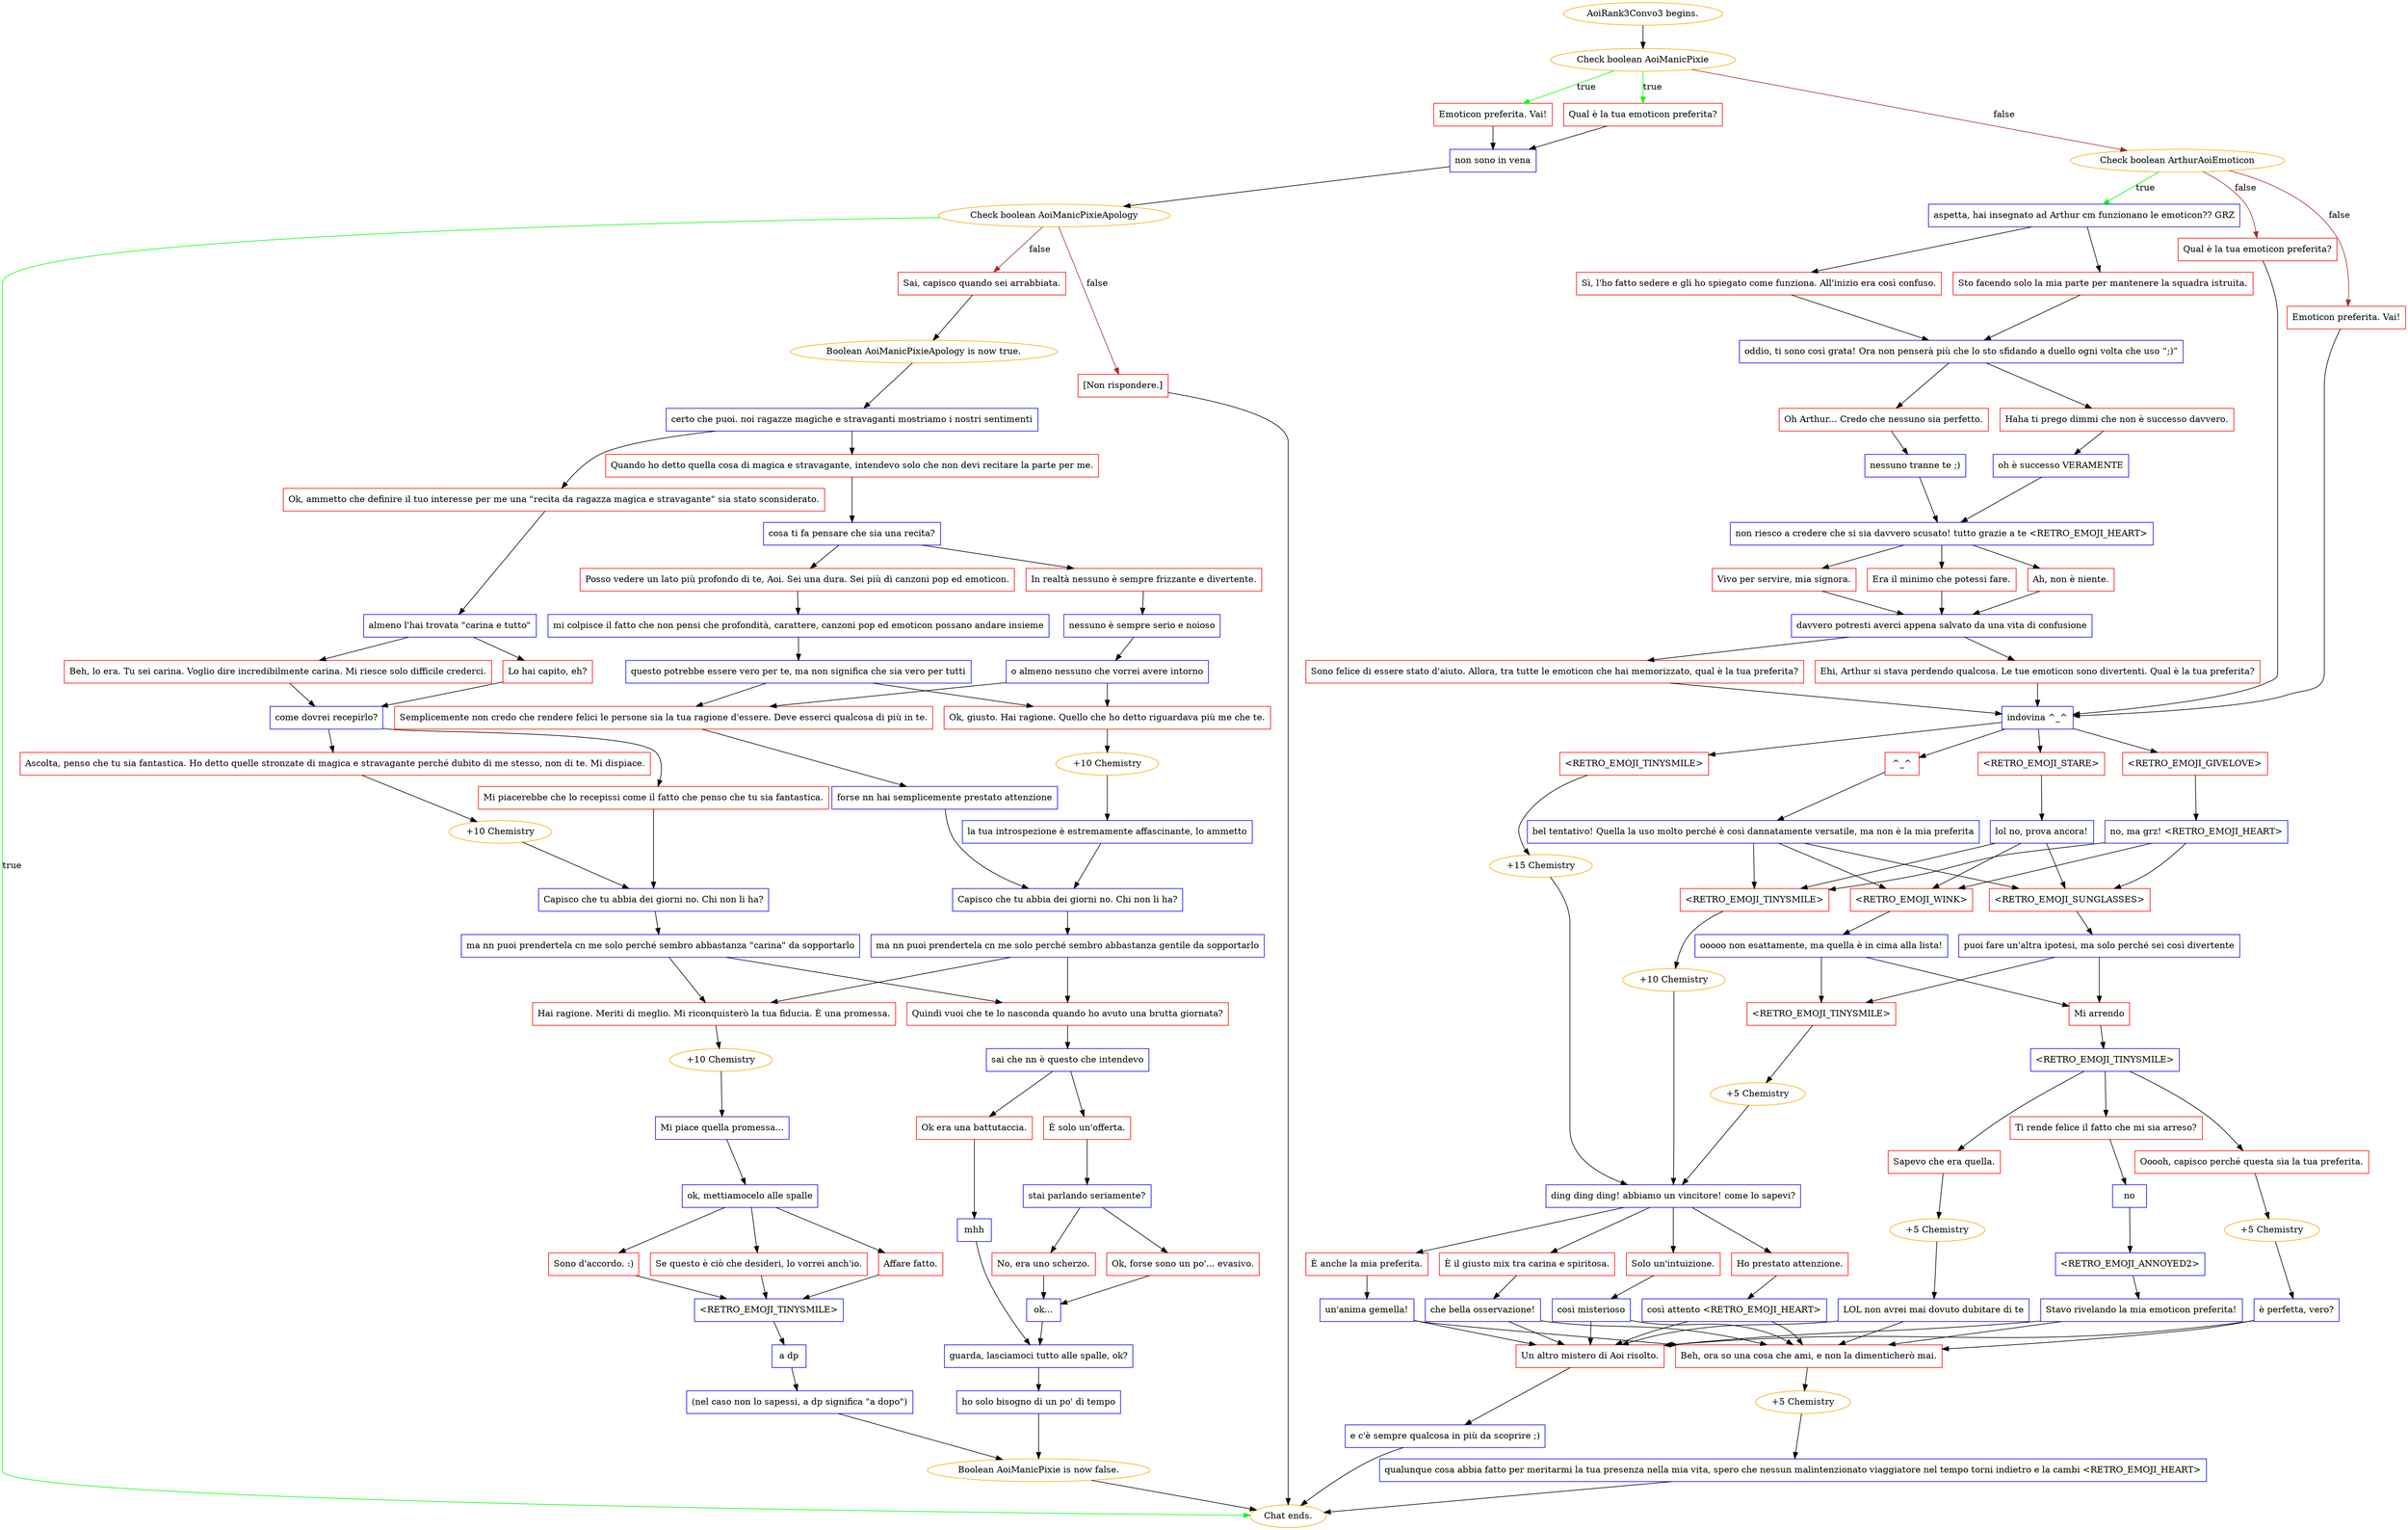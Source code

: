 digraph {
	"AoiRank3Convo3 begins." [color=orange];
		"AoiRank3Convo3 begins." -> j3825005181;
	j3825005181 [label="Check boolean AoiManicPixie",color=orange];
		j3825005181 -> j1444001333 [label=true,color=green];
		j3825005181 -> j2593597969 [label=true,color=green];
		j3825005181 -> j395414325 [label=false,color=brown];
	j1444001333 [label="Qual è la tua emoticon preferita?",shape=box,color=red];
		j1444001333 -> j3803848195;
	j2593597969 [label="Emoticon preferita. Vai!",shape=box,color=red];
		j2593597969 -> j3803848195;
	j395414325 [label="Check boolean ArthurAoiEmoticon",color=orange];
		j395414325 -> j3531034999 [label=true,color=green];
		j395414325 -> j2546376295 [label=false,color=brown];
		j395414325 -> j1493679391 [label=false,color=brown];
	j3803848195 [label="non sono in vena",shape=box,color=blue];
		j3803848195 -> j864665741;
	j3531034999 [label="aspetta, hai insegnato ad Arthur cm funzionano le emoticon?? GRZ",shape=box,color=blue];
		j3531034999 -> j1129423362;
		j3531034999 -> j3467869703;
	j2546376295 [label="Qual è la tua emoticon preferita?",shape=box,color=red];
		j2546376295 -> j994414948;
	j1493679391 [label="Emoticon preferita. Vai!",shape=box,color=red];
		j1493679391 -> j994414948;
	j864665741 [label="Check boolean AoiManicPixieApology",color=orange];
		j864665741 -> "Chat ends." [label=true,color=green];
		j864665741 -> j1990091917 [label=false,color=brown];
		j864665741 -> j3968938462 [label=false,color=brown];
	j1129423362 [label="Sì, l'ho fatto sedere e gli ho spiegato come funziona. All'inizio era così confuso.",shape=box,color=red];
		j1129423362 -> j2764363794;
	j3467869703 [label="Sto facendo solo la mia parte per mantenere la squadra istruita.",shape=box,color=red];
		j3467869703 -> j2764363794;
	j994414948 [label="indovina ^_^",shape=box,color=blue];
		j994414948 -> j654895713;
		j994414948 -> j959168983;
		j994414948 -> j3425294676;
		j994414948 -> j4014691657;
	"Chat ends." [color=orange];
	j1990091917 [label="Sai, capisco quando sei arrabbiata.",shape=box,color=red];
		j1990091917 -> j3405526449;
	j3968938462 [label="[Non rispondere.]",shape=box,color=red];
		j3968938462 -> "Chat ends.";
	j2764363794 [label="oddio, ti sono così grata! Ora non penserà più che lo sto sfidando a duello ogni volta che uso “;)”",shape=box,color=blue];
		j2764363794 -> j278667249;
		j2764363794 -> j4222378774;
	j654895713 [label="<RETRO_EMOJI_GIVELOVE>",shape=box,color=red];
		j654895713 -> j2467488360;
	j959168983 [label="^_^",shape=box,color=red];
		j959168983 -> j758438752;
	j3425294676 [label="<RETRO_EMOJI_STARE>",shape=box,color=red];
		j3425294676 -> j843165551;
	j4014691657 [label="<RETRO_EMOJI_TINYSMILE>",shape=box,color=red];
		j4014691657 -> j1490510548;
	j3405526449 [label="Boolean AoiManicPixieApology is now true.",color=orange];
		j3405526449 -> j730115030;
	j278667249 [label="Haha ti prego dimmi che non è successo davvero.",shape=box,color=red];
		j278667249 -> j800626367;
	j4222378774 [label="Oh Arthur... Credo che nessuno sia perfetto.",shape=box,color=red];
		j4222378774 -> j1529411086;
	j2467488360 [label="no, ma grz! <RETRO_EMOJI_HEART>",shape=box,color=blue];
		j2467488360 -> j1640586856;
		j2467488360 -> j589860869;
		j2467488360 -> j669154520;
	j758438752 [label="bel tentativo! Quella la uso molto perché è così dannatamente versatile, ma non è la mia preferita",shape=box,color=blue];
		j758438752 -> j1640586856;
		j758438752 -> j589860869;
		j758438752 -> j669154520;
	j843165551 [label="lol no, prova ancora!",shape=box,color=blue];
		j843165551 -> j1640586856;
		j843165551 -> j589860869;
		j843165551 -> j669154520;
	j1490510548 [label="+15 Chemistry",color=orange];
		j1490510548 -> j2877659491;
	j730115030 [label="certo che puoi. noi ragazze magiche e stravaganti mostriamo i nostri sentimenti",shape=box,color=blue];
		j730115030 -> j1028662969;
		j730115030 -> j2795245697;
	j800626367 [label="oh è successo VERAMENTE",shape=box,color=blue];
		j800626367 -> j2793747694;
	j1529411086 [label="nessuno tranne te ;)",shape=box,color=blue];
		j1529411086 -> j2793747694;
	j1640586856 [label="<RETRO_EMOJI_WINK>",shape=box,color=red];
		j1640586856 -> j3493351629;
	j589860869 [label="<RETRO_EMOJI_SUNGLASSES>",shape=box,color=red];
		j589860869 -> j1988771258;
	j669154520 [label="<RETRO_EMOJI_TINYSMILE>",shape=box,color=red];
		j669154520 -> j3704705478;
	j2877659491 [label="ding ding ding! abbiamo un vincitore! come lo sapevi?",shape=box,color=blue];
		j2877659491 -> j1659819199;
		j2877659491 -> j1583210018;
		j2877659491 -> j1285082498;
		j2877659491 -> j1895260297;
	j1028662969 [label="Ok, ammetto che definire il tuo interesse per me una \"recita da ragazza magica e stravagante\" sia stato sconsiderato.",shape=box,color=red];
		j1028662969 -> j45536508;
	j2795245697 [label="Quando ho detto quella cosa di magica e stravagante, intendevo solo che non devi recitare la parte per me.",shape=box,color=red];
		j2795245697 -> j3024470929;
	j2793747694 [label="non riesco a credere che si sia davvero scusato! tutto grazie a te <RETRO_EMOJI_HEART>",shape=box,color=blue];
		j2793747694 -> j1803879419;
		j2793747694 -> j294777903;
		j2793747694 -> j1125125363;
	j3493351629 [label="ooooo non esattamente, ma quella è in cima alla lista!",shape=box,color=blue];
		j3493351629 -> j1243444471;
		j3493351629 -> j3593635958;
	j1988771258 [label="puoi fare un'altra ipotesi, ma solo perché sei così divertente",shape=box,color=blue];
		j1988771258 -> j1243444471;
		j1988771258 -> j3593635958;
	j3704705478 [label="+10 Chemistry",color=orange];
		j3704705478 -> j2877659491;
	j1659819199 [label="È anche la mia preferita.",shape=box,color=red];
		j1659819199 -> j4221235849;
	j1583210018 [label="È il giusto mix tra carina e spiritosa.",shape=box,color=red];
		j1583210018 -> j1736874916;
	j1285082498 [label="Solo un'intuizione.",shape=box,color=red];
		j1285082498 -> j235419310;
	j1895260297 [label="Ho prestato attenzione.",shape=box,color=red];
		j1895260297 -> j2461857292;
	j45536508 [label="almeno l'hai trovata \"carina e tutto\"",shape=box,color=blue];
		j45536508 -> j3947250496;
		j45536508 -> j1211050811;
	j3024470929 [label="cosa ti fa pensare che sia una recita?",shape=box,color=blue];
		j3024470929 -> j239674528;
		j3024470929 -> j2512935678;
	j1803879419 [label="Ah, non è niente.",shape=box,color=red];
		j1803879419 -> j1280183804;
	j294777903 [label="Vivo per servire, mia signora.",shape=box,color=red];
		j294777903 -> j1280183804;
	j1125125363 [label="Era il minimo che potessi fare.",shape=box,color=red];
		j1125125363 -> j1280183804;
	j1243444471 [label="Mi arrendo",shape=box,color=red];
		j1243444471 -> j780436877;
	j3593635958 [label="<RETRO_EMOJI_TINYSMILE>",shape=box,color=red];
		j3593635958 -> j3534585956;
	j4221235849 [label="un'anima gemella!",shape=box,color=blue];
		j4221235849 -> j2647429914;
		j4221235849 -> j1654895173;
	j1736874916 [label="che bella osservazione!",shape=box,color=blue];
		j1736874916 -> j2647429914;
		j1736874916 -> j1654895173;
	j235419310 [label="così misterioso",shape=box,color=blue];
		j235419310 -> j2647429914;
		j235419310 -> j1654895173;
	j2461857292 [label="così attento <RETRO_EMOJI_HEART>",shape=box,color=blue];
		j2461857292 -> j2647429914;
		j2461857292 -> j1654895173;
	j3947250496 [label="Beh, lo era. Tu sei carina. Voglio dire incredibilmente carina. Mi riesce solo difficile crederci.",shape=box,color=red];
		j3947250496 -> j618365328;
	j1211050811 [label="Lo hai capito, eh?",shape=box,color=red];
		j1211050811 -> j618365328;
	j239674528 [label="In realtà nessuno è sempre frizzante e divertente.",shape=box,color=red];
		j239674528 -> j1986974636;
	j2512935678 [label="Posso vedere un lato più profondo di te, Aoi. Sei una dura. Sei più di canzoni pop ed emoticon.",shape=box,color=red];
		j2512935678 -> j4128651509;
	j1280183804 [label="davvero potresti averci appena salvato da una vita di confusione",shape=box,color=blue];
		j1280183804 -> j1856839356;
		j1280183804 -> j2257013747;
	j780436877 [label="<RETRO_EMOJI_TINYSMILE>",shape=box,color=blue];
		j780436877 -> j3214681227;
		j780436877 -> j1955627244;
		j780436877 -> j2964282314;
	j3534585956 [label="+5 Chemistry",color=orange];
		j3534585956 -> j2877659491;
	j2647429914 [label="Beh, ora so una cosa che ami, e non la dimenticherò mai.",shape=box,color=red];
		j2647429914 -> j2523215883;
	j1654895173 [label="Un altro mistero di Aoi risolto.",shape=box,color=red];
		j1654895173 -> j3379166138;
	j618365328 [label="come dovrei recepirlo?",shape=box,color=blue];
		j618365328 -> j2856236169;
		j618365328 -> j1106675090;
	j1986974636 [label="nessuno è sempre serio e noioso",shape=box,color=blue];
		j1986974636 -> j1045344665;
	j4128651509 [label="mi colpisce il fatto che non pensi che profondità, carattere, canzoni pop ed emoticon possano andare insieme",shape=box,color=blue];
		j4128651509 -> j2374172248;
	j1856839356 [label="Sono felice di essere stato d'aiuto. Allora, tra tutte le emoticon che hai memorizzato, qual è la tua preferita?",shape=box,color=red];
		j1856839356 -> j994414948;
	j2257013747 [label="Ehi, Arthur si stava perdendo qualcosa. Le tue emoticon sono divertenti. Qual è la tua preferita?",shape=box,color=red];
		j2257013747 -> j994414948;
	j3214681227 [label="Ooooh, capisco perché questa sia la tua preferita.",shape=box,color=red];
		j3214681227 -> j291108111;
	j1955627244 [label="Ti rende felice il fatto che mi sia arreso?",shape=box,color=red];
		j1955627244 -> j2890159554;
	j2964282314 [label="Sapevo che era quella.",shape=box,color=red];
		j2964282314 -> j334811503;
	j2523215883 [label="+5 Chemistry",color=orange];
		j2523215883 -> j2846948478;
	j3379166138 [label="e c'è sempre qualcosa in più da scoprire ;)",shape=box,color=blue];
		j3379166138 -> "Chat ends.";
	j2856236169 [label="Ascolta, penso che tu sia fantastica. Ho detto quelle stronzate di magica e stravagante perché dubito di me stesso, non di te. Mi dispiace.",shape=box,color=red];
		j2856236169 -> j3320835641;
	j1106675090 [label="Mi piacerebbe che lo recepissi come il fatto che penso che tu sia fantastica.",shape=box,color=red];
		j1106675090 -> j1506509539;
	j1045344665 [label="o almeno nessuno che vorrei avere intorno",shape=box,color=blue];
		j1045344665 -> j2667059799;
		j1045344665 -> j958242035;
	j2374172248 [label="questo potrebbe essere vero per te, ma non significa che sia vero per tutti",shape=box,color=blue];
		j2374172248 -> j958242035;
		j2374172248 -> j2667059799;
	j291108111 [label="+5 Chemistry",color=orange];
		j291108111 -> j328490213;
	j2890159554 [label="no",shape=box,color=blue];
		j2890159554 -> j1782926989;
	j334811503 [label="+5 Chemistry",color=orange];
		j334811503 -> j3185341102;
	j2846948478 [label="qualunque cosa abbia fatto per meritarmi la tua presenza nella mia vita, spero che nessun malintenzionato viaggiatore nel tempo torni indietro e la cambi <RETRO_EMOJI_HEART>",shape=box,color=blue];
		j2846948478 -> "Chat ends.";
	j3320835641 [label="+10 Chemistry",color=orange];
		j3320835641 -> j1506509539;
	j1506509539 [label="Capisco che tu abbia dei giorni no. Chi non li ha?",shape=box,color=blue];
		j1506509539 -> j2316865514;
	j2667059799 [label="Semplicemente non credo che rendere felici le persone sia la tua ragione d'essere. Deve esserci qualcosa di più in te.",shape=box,color=red];
		j2667059799 -> j1472632523;
	j958242035 [label="Ok, giusto. Hai ragione. Quello che ho detto riguardava più me che te.",shape=box,color=red];
		j958242035 -> j50598886;
	j328490213 [label="è perfetta, vero?",shape=box,color=blue];
		j328490213 -> j2647429914;
		j328490213 -> j1654895173;
	j1782926989 [label="<RETRO_EMOJI_ANNOYED2>",shape=box,color=blue];
		j1782926989 -> j4084915691;
	j3185341102 [label="LOL non avrei mai dovuto dubitare di te",shape=box,color=blue];
		j3185341102 -> j2647429914;
		j3185341102 -> j1654895173;
	j2316865514 [label="ma nn puoi prendertela cn me solo perché sembro abbastanza \"carina\" da sopportarlo",shape=box,color=blue];
		j2316865514 -> j3807383768;
		j2316865514 -> j351984201;
	j1472632523 [label="forse nn hai semplicemente prestato attenzione",shape=box,color=blue];
		j1472632523 -> j2115777565;
	j50598886 [label="+10 Chemistry",color=orange];
		j50598886 -> j4292415335;
	j4084915691 [label="Stavo rivelando la mia emoticon preferita!",shape=box,color=blue];
		j4084915691 -> j2647429914;
		j4084915691 -> j1654895173;
	j3807383768 [label="Hai ragione. Meriti di meglio. Mi riconquisterò la tua fiducia. È una promessa.",shape=box,color=red];
		j3807383768 -> j1159757589;
	j351984201 [label="Quindi vuoi che te lo nasconda quando ho avuto una brutta giornata?",shape=box,color=red];
		j351984201 -> j2212410256;
	j2115777565 [label="Capisco che tu abbia dei giorni no. Chi non li ha?",shape=box,color=blue];
		j2115777565 -> j2081199739;
	j4292415335 [label="la tua introspezione è estremamente affascinante, lo ammetto",shape=box,color=blue];
		j4292415335 -> j2115777565;
	j1159757589 [label="+10 Chemistry",color=orange];
		j1159757589 -> j1300101287;
	j2212410256 [label="sai che nn è questo che intendevo",shape=box,color=blue];
		j2212410256 -> j942757559;
		j2212410256 -> j62329419;
	j2081199739 [label="ma nn puoi prendertela cn me solo perché sembro abbastanza gentile da sopportarlo",shape=box,color=blue];
		j2081199739 -> j3807383768;
		j2081199739 -> j351984201;
	j1300101287 [label="Mi piace quella promessa...",shape=box,color=blue];
		j1300101287 -> j4110495155;
	j942757559 [label="È solo un'offerta.",shape=box,color=red];
		j942757559 -> j4165579939;
	j62329419 [label="Ok era una battutaccia.",shape=box,color=red];
		j62329419 -> j666295926;
	j4110495155 [label="ok, mettiamocelo alle spalle",shape=box,color=blue];
		j4110495155 -> j1418469317;
		j4110495155 -> j2367350929;
		j4110495155 -> j3215440173;
	j4165579939 [label="stai parlando seriamente?",shape=box,color=blue];
		j4165579939 -> j3571815733;
		j4165579939 -> j4103552263;
	j666295926 [label="mhh",shape=box,color=blue];
		j666295926 -> j4016954569;
	j1418469317 [label="Affare fatto.",shape=box,color=red];
		j1418469317 -> j1100720723;
	j2367350929 [label="Sono d'accordo. :)",shape=box,color=red];
		j2367350929 -> j1100720723;
	j3215440173 [label="Se questo è ciò che desideri, lo vorrei anch'io.",shape=box,color=red];
		j3215440173 -> j1100720723;
	j3571815733 [label="Ok, forse sono un po'... evasivo.",shape=box,color=red];
		j3571815733 -> j3067676689;
	j4103552263 [label="No, era uno scherzo.",shape=box,color=red];
		j4103552263 -> j3067676689;
	j4016954569 [label="guarda, lasciamoci tutto alle spalle, ok?",shape=box,color=blue];
		j4016954569 -> j4267486214;
	j1100720723 [label="<RETRO_EMOJI_TINYSMILE>",shape=box,color=blue];
		j1100720723 -> j821228829;
	j3067676689 [label="ok...",shape=box,color=blue];
		j3067676689 -> j4016954569;
	j4267486214 [label="ho solo bisogno di un po' di tempo",shape=box,color=blue];
		j4267486214 -> j4025535607;
	j821228829 [label="a dp",shape=box,color=blue];
		j821228829 -> j2065203420;
	j4025535607 [label="Boolean AoiManicPixie is now false.",color=orange];
		j4025535607 -> "Chat ends.";
	j2065203420 [label="(nel caso non lo sapessi, a dp significa \"a dopo\")",shape=box,color=blue];
		j2065203420 -> j4025535607;
}